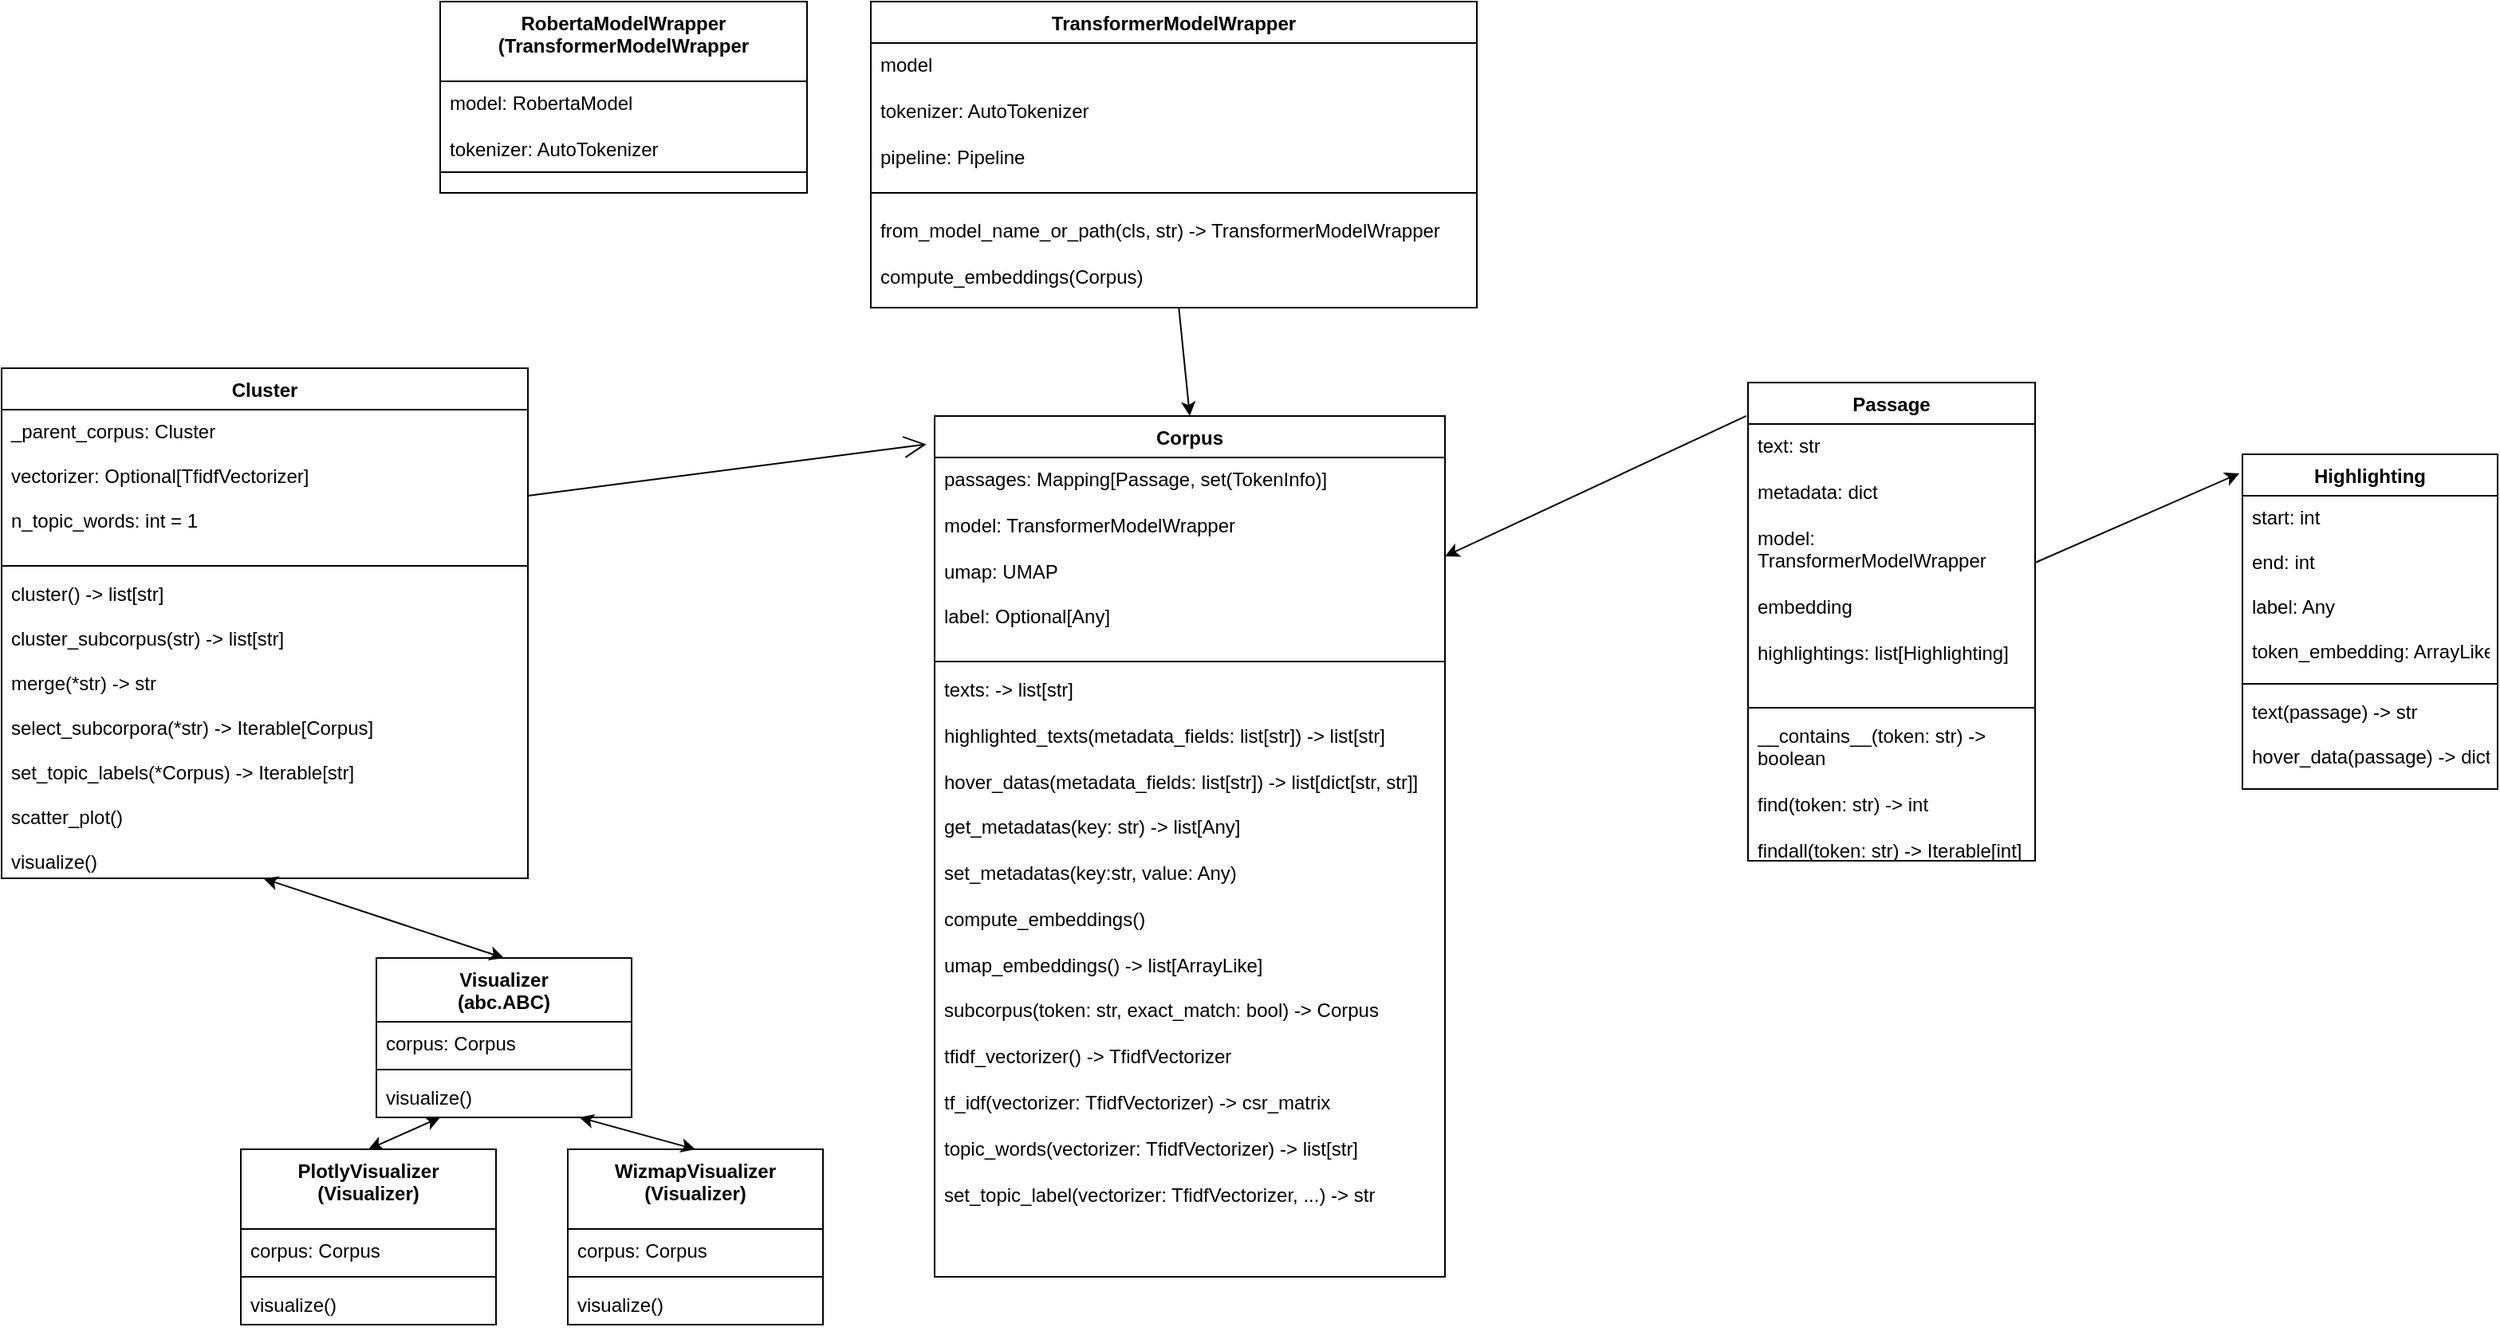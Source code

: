 <mxfile>
    <diagram name="Page-1" id="WdzBy8PY2WdK5xbhbwvu">
        <mxGraphModel dx="2324" dy="1041" grid="1" gridSize="10" guides="1" tooltips="1" connect="1" arrows="1" fold="1" page="1" pageScale="1" pageWidth="827" pageHeight="1169" math="0" shadow="0">
            <root>
                <mxCell id="0"/>
                <mxCell id="1" parent="0"/>
                <mxCell id="2HnRrAS-3QfhMEqXhVYA-1" value="Corpus" style="swimlane;fontStyle=1;align=center;verticalAlign=top;childLayout=stackLayout;horizontal=1;startSize=26;horizontalStack=0;resizeParent=1;resizeParentMax=0;resizeLast=0;collapsible=1;marginBottom=0;whiteSpace=wrap;html=1;" parent="1" vertex="1">
                    <mxGeometry x="460" y="270" width="320" height="540" as="geometry"/>
                </mxCell>
                <mxCell id="2HnRrAS-3QfhMEqXhVYA-2" value="passages: Mapping[Passage, set(TokenInfo)]&lt;br&gt;&lt;br&gt;model: TransformerModelWrapper&lt;br&gt;&lt;br&gt;umap: UMAP&lt;br&gt;&lt;br&gt;label: Optional[Any]" style="text;strokeColor=none;fillColor=none;align=left;verticalAlign=top;spacingLeft=4;spacingRight=4;overflow=hidden;rotatable=0;points=[[0,0.5],[1,0.5]];portConstraint=eastwest;whiteSpace=wrap;html=1;" parent="2HnRrAS-3QfhMEqXhVYA-1" vertex="1">
                    <mxGeometry y="26" width="320" height="124" as="geometry"/>
                </mxCell>
                <mxCell id="2HnRrAS-3QfhMEqXhVYA-3" value="" style="line;strokeWidth=1;fillColor=none;align=left;verticalAlign=middle;spacingTop=-1;spacingLeft=3;spacingRight=3;rotatable=0;labelPosition=right;points=[];portConstraint=eastwest;strokeColor=inherit;" parent="2HnRrAS-3QfhMEqXhVYA-1" vertex="1">
                    <mxGeometry y="150" width="320" height="8" as="geometry"/>
                </mxCell>
                <mxCell id="2HnRrAS-3QfhMEqXhVYA-4" value="&lt;div&gt;texts: -&amp;gt; list[str]&lt;/div&gt;&lt;div&gt;&lt;br&gt;&lt;/div&gt;&lt;div&gt;highlighted_texts(metadata_fields: list[str]) -&amp;gt; list[str]&lt;/div&gt;&lt;div&gt;&lt;br&gt;&lt;/div&gt;&lt;div&gt;hover_datas(metadata_fields: list[str]) -&amp;gt; list[dict[str, str]]&lt;/div&gt;&lt;div&gt;&lt;br&gt;&lt;/div&gt;&lt;div&gt;get_metadatas(key: str) -&amp;gt; list[Any]&lt;/div&gt;&lt;div&gt;&lt;br&gt;&lt;/div&gt;&lt;div&gt;set_metadatas(key:str, value: Any)&lt;/div&gt;&lt;div&gt;&lt;br&gt;&lt;/div&gt;&lt;div&gt;compute_embeddings()&lt;/div&gt;&lt;div&gt;&lt;br&gt;&lt;/div&gt;&lt;div&gt;umap_embeddings() -&amp;gt; list[ArrayLike]&lt;/div&gt;&lt;div&gt;&lt;br&gt;&lt;/div&gt;&lt;div&gt;subcorpus(token: str, exact_match: bool) -&amp;gt; Corpus&lt;/div&gt;&lt;div&gt;&lt;br&gt;&lt;/div&gt;&lt;div&gt;tfidf_vectorizer() -&amp;gt; TfidfVectorizer&lt;/div&gt;&lt;div&gt;&lt;br&gt;&lt;/div&gt;&lt;div&gt;tf_idf(vectorizer: TfidfVectorizer&lt;span style=&quot;background-color: initial;&quot;&gt;) -&amp;gt; csr_matrix&lt;/span&gt;&lt;/div&gt;&lt;div&gt;&lt;br&gt;&lt;/div&gt;&lt;div&gt;topic_words(vectorizer: TfidfVectorizer) -&amp;gt; list[str]&lt;/div&gt;&lt;div&gt;&lt;br&gt;&lt;/div&gt;&lt;div&gt;set_topic_label(vectorizer: TfidfVectorizer, ...) -&amp;gt; str&lt;/div&gt;&lt;div&gt;&lt;br&gt;&lt;/div&gt;" style="text;strokeColor=none;fillColor=none;align=left;verticalAlign=top;spacingLeft=4;spacingRight=4;overflow=hidden;rotatable=0;points=[[0,0.5],[1,0.5]];portConstraint=eastwest;whiteSpace=wrap;html=1;" parent="2HnRrAS-3QfhMEqXhVYA-1" vertex="1">
                    <mxGeometry y="158" width="320" height="382" as="geometry"/>
                </mxCell>
                <mxCell id="2HnRrAS-3QfhMEqXhVYA-6" value="Passage" style="swimlane;fontStyle=1;align=center;verticalAlign=top;childLayout=stackLayout;horizontal=1;startSize=26;horizontalStack=0;resizeParent=1;resizeParentMax=0;resizeLast=0;collapsible=1;marginBottom=0;whiteSpace=wrap;html=1;" parent="1" vertex="1">
                    <mxGeometry x="970" y="249" width="180" height="300" as="geometry"/>
                </mxCell>
                <mxCell id="2HnRrAS-3QfhMEqXhVYA-7" value="&lt;div&gt;text: str&lt;/div&gt;&lt;div&gt;&lt;br&gt;&lt;/div&gt;&lt;div&gt;metadata: dict&lt;/div&gt;&lt;div&gt;&lt;br&gt;&lt;/div&gt;&lt;div&gt;model:&amp;nbsp;&lt;/div&gt;&lt;span style=&quot;border-color: var(--border-color); text-align: center;&quot;&gt;TransformerModelWrapper&lt;/span&gt;&lt;div style=&quot;border-color: var(--border-color);&quot;&gt;&lt;br&gt;&lt;/div&gt;&lt;div&gt;embedding&lt;br&gt;&lt;/div&gt;&lt;div&gt;&lt;br&gt;&lt;/div&gt;&lt;div&gt;highlightings: list[Highlighting]&lt;/div&gt;" style="text;strokeColor=none;fillColor=none;align=left;verticalAlign=top;spacingLeft=4;spacingRight=4;overflow=hidden;rotatable=0;points=[[0,0.5],[1,0.5]];portConstraint=eastwest;whiteSpace=wrap;html=1;" parent="2HnRrAS-3QfhMEqXhVYA-6" vertex="1">
                    <mxGeometry y="26" width="180" height="174" as="geometry"/>
                </mxCell>
                <mxCell id="2HnRrAS-3QfhMEqXhVYA-8" value="" style="line;strokeWidth=1;fillColor=none;align=left;verticalAlign=middle;spacingTop=-1;spacingLeft=3;spacingRight=3;rotatable=0;labelPosition=right;points=[];portConstraint=eastwest;strokeColor=inherit;" parent="2HnRrAS-3QfhMEqXhVYA-6" vertex="1">
                    <mxGeometry y="200" width="180" height="8" as="geometry"/>
                </mxCell>
                <mxCell id="2HnRrAS-3QfhMEqXhVYA-9" value="&lt;div&gt;__contains__(token: str) -&amp;gt; boolean&lt;/div&gt;&lt;div&gt;&lt;br&gt;&lt;/div&gt;&lt;div&gt;find(token: str) -&amp;gt; int&lt;/div&gt;&lt;div&gt;&lt;br&gt;&lt;/div&gt;&lt;div&gt;findall(token: str) -&amp;gt; Iterable[int]&lt;/div&gt;&lt;div&gt;&lt;br&gt;&lt;/div&gt;" style="text;strokeColor=none;fillColor=none;align=left;verticalAlign=top;spacingLeft=4;spacingRight=4;overflow=hidden;rotatable=0;points=[[0,0.5],[1,0.5]];portConstraint=eastwest;whiteSpace=wrap;html=1;" parent="2HnRrAS-3QfhMEqXhVYA-6" vertex="1">
                    <mxGeometry y="208" width="180" height="92" as="geometry"/>
                </mxCell>
                <mxCell id="2HnRrAS-3QfhMEqXhVYA-10" value="TransformerModelWrapper" style="swimlane;fontStyle=1;align=center;verticalAlign=top;childLayout=stackLayout;horizontal=1;startSize=26;horizontalStack=0;resizeParent=1;resizeParentMax=0;resizeLast=0;collapsible=1;marginBottom=0;whiteSpace=wrap;html=1;" parent="1" vertex="1">
                    <mxGeometry x="420" y="10" width="380" height="192" as="geometry"/>
                </mxCell>
                <mxCell id="2HnRrAS-3QfhMEqXhVYA-11" value="&lt;div&gt;model&lt;br&gt;&lt;br&gt;&lt;/div&gt;&lt;div&gt;tokenizer: AutoTokenizer&lt;/div&gt;&lt;div&gt;&lt;br&gt;&lt;/div&gt;&lt;div&gt;pipeline: Pipeline&lt;/div&gt;" style="text;strokeColor=none;fillColor=none;align=left;verticalAlign=top;spacingLeft=4;spacingRight=4;overflow=hidden;rotatable=0;points=[[0,0.5],[1,0.5]];portConstraint=eastwest;whiteSpace=wrap;html=1;" parent="2HnRrAS-3QfhMEqXhVYA-10" vertex="1">
                    <mxGeometry y="26" width="380" height="84" as="geometry"/>
                </mxCell>
                <mxCell id="2HnRrAS-3QfhMEqXhVYA-12" value="" style="line;strokeWidth=1;fillColor=none;align=left;verticalAlign=middle;spacingTop=-1;spacingLeft=3;spacingRight=3;rotatable=0;labelPosition=right;points=[];portConstraint=eastwest;strokeColor=inherit;" parent="2HnRrAS-3QfhMEqXhVYA-10" vertex="1">
                    <mxGeometry y="110" width="380" height="20" as="geometry"/>
                </mxCell>
                <mxCell id="2HnRrAS-3QfhMEqXhVYA-13" value="from_model_name_or_path(cls, str) -&amp;gt; TransformerModelWrapper&lt;br&gt;&lt;br&gt;&lt;div&gt;compute_embeddings(Corpus)&lt;/div&gt;" style="text;strokeColor=none;fillColor=none;align=left;verticalAlign=top;spacingLeft=4;spacingRight=4;overflow=hidden;rotatable=0;points=[[0,0.5],[1,0.5]];portConstraint=eastwest;whiteSpace=wrap;html=1;" parent="2HnRrAS-3QfhMEqXhVYA-10" vertex="1">
                    <mxGeometry y="130" width="380" height="62" as="geometry"/>
                </mxCell>
                <mxCell id="2HnRrAS-3QfhMEqXhVYA-22" value="RobertaModelWrapper&lt;br&gt;(TransformerModelWrapper" style="swimlane;fontStyle=1;align=center;verticalAlign=top;childLayout=stackLayout;horizontal=1;startSize=50;horizontalStack=0;resizeParent=1;resizeParentMax=0;resizeLast=0;collapsible=1;marginBottom=0;whiteSpace=wrap;html=1;" parent="1" vertex="1">
                    <mxGeometry x="150" y="10" width="230" height="120" as="geometry"/>
                </mxCell>
                <mxCell id="2HnRrAS-3QfhMEqXhVYA-23" value="&lt;div&gt;model: RobertaModel&lt;/div&gt;&lt;div&gt;&lt;br&gt;&lt;/div&gt;&lt;div&gt;tokenizer: AutoTokenizer&lt;br&gt;&lt;/div&gt;" style="text;strokeColor=none;fillColor=none;align=left;verticalAlign=top;spacingLeft=4;spacingRight=4;overflow=hidden;rotatable=0;points=[[0,0.5],[1,0.5]];portConstraint=eastwest;whiteSpace=wrap;html=1;" parent="2HnRrAS-3QfhMEqXhVYA-22" vertex="1">
                    <mxGeometry y="50" width="230" height="44" as="geometry"/>
                </mxCell>
                <mxCell id="2HnRrAS-3QfhMEqXhVYA-24" value="" style="line;strokeWidth=1;fillColor=none;align=left;verticalAlign=middle;spacingTop=-1;spacingLeft=3;spacingRight=3;rotatable=0;labelPosition=right;points=[];portConstraint=eastwest;strokeColor=inherit;" parent="2HnRrAS-3QfhMEqXhVYA-22" vertex="1">
                    <mxGeometry y="94" width="230" height="26" as="geometry"/>
                </mxCell>
                <mxCell id="2HnRrAS-3QfhMEqXhVYA-27" value="" style="curved=1;endArrow=classic;html=1;rounded=0;entryX=1;entryY=0.5;entryDx=0;entryDy=0;exitX=-0.006;exitY=-0.029;exitDx=0;exitDy=0;exitPerimeter=0;" parent="1" source="2HnRrAS-3QfhMEqXhVYA-7" target="2HnRrAS-3QfhMEqXhVYA-2" edge="1">
                    <mxGeometry width="50" height="50" relative="1" as="geometry">
                        <mxPoint x="430" y="380" as="sourcePoint"/>
                        <mxPoint x="480" y="330" as="targetPoint"/>
                    </mxGeometry>
                </mxCell>
                <mxCell id="6" value="" style="curved=1;endArrow=classic;html=1;entryX=0.5;entryY=0;entryDx=0;entryDy=0;" parent="1" source="2HnRrAS-3QfhMEqXhVYA-13" target="2HnRrAS-3QfhMEqXhVYA-1" edge="1">
                    <mxGeometry width="50" height="50" relative="1" as="geometry">
                        <mxPoint x="500" y="580" as="sourcePoint"/>
                        <mxPoint x="550" y="530" as="targetPoint"/>
                    </mxGeometry>
                </mxCell>
                <mxCell id="13" value="Visualizer&#10;(abc.ABC)" style="swimlane;fontStyle=1;align=center;verticalAlign=top;childLayout=stackLayout;horizontal=1;startSize=40;horizontalStack=0;resizeParent=1;resizeParentMax=0;resizeLast=0;collapsible=1;marginBottom=0;" parent="1" vertex="1">
                    <mxGeometry x="110" y="610" width="160" height="100" as="geometry"/>
                </mxCell>
                <mxCell id="14" value="corpus: Corpus" style="text;strokeColor=none;fillColor=none;align=left;verticalAlign=top;spacingLeft=4;spacingRight=4;overflow=hidden;rotatable=0;points=[[0,0.5],[1,0.5]];portConstraint=eastwest;" parent="13" vertex="1">
                    <mxGeometry y="40" width="160" height="26" as="geometry"/>
                </mxCell>
                <mxCell id="15" value="" style="line;strokeWidth=1;fillColor=none;align=left;verticalAlign=middle;spacingTop=-1;spacingLeft=3;spacingRight=3;rotatable=0;labelPosition=right;points=[];portConstraint=eastwest;strokeColor=inherit;" parent="13" vertex="1">
                    <mxGeometry y="66" width="160" height="8" as="geometry"/>
                </mxCell>
                <mxCell id="16" value="visualize()" style="text;strokeColor=none;fillColor=none;align=left;verticalAlign=top;spacingLeft=4;spacingRight=4;overflow=hidden;rotatable=0;points=[[0,0.5],[1,0.5]];portConstraint=eastwest;" parent="13" vertex="1">
                    <mxGeometry y="74" width="160" height="26" as="geometry"/>
                </mxCell>
                <mxCell id="18" value="WizmapVisualizer&#10;(Visualizer)" style="swimlane;fontStyle=1;align=center;verticalAlign=top;childLayout=stackLayout;horizontal=1;startSize=50;horizontalStack=0;resizeParent=1;resizeParentMax=0;resizeLast=0;collapsible=1;marginBottom=0;" parent="1" vertex="1">
                    <mxGeometry x="230" y="730" width="160" height="110" as="geometry"/>
                </mxCell>
                <mxCell id="19" value="corpus: Corpus" style="text;strokeColor=none;fillColor=none;align=left;verticalAlign=top;spacingLeft=4;spacingRight=4;overflow=hidden;rotatable=0;points=[[0,0.5],[1,0.5]];portConstraint=eastwest;" parent="18" vertex="1">
                    <mxGeometry y="50" width="160" height="26" as="geometry"/>
                </mxCell>
                <mxCell id="20" value="" style="line;strokeWidth=1;fillColor=none;align=left;verticalAlign=middle;spacingTop=-1;spacingLeft=3;spacingRight=3;rotatable=0;labelPosition=right;points=[];portConstraint=eastwest;strokeColor=inherit;" parent="18" vertex="1">
                    <mxGeometry y="76" width="160" height="8" as="geometry"/>
                </mxCell>
                <mxCell id="21" value="visualize()" style="text;strokeColor=none;fillColor=none;align=left;verticalAlign=top;spacingLeft=4;spacingRight=4;overflow=hidden;rotatable=0;points=[[0,0.5],[1,0.5]];portConstraint=eastwest;" parent="18" vertex="1">
                    <mxGeometry y="84" width="160" height="26" as="geometry"/>
                </mxCell>
                <mxCell id="23" value="Highlighting" style="swimlane;fontStyle=1;align=center;verticalAlign=top;childLayout=stackLayout;horizontal=1;startSize=26;horizontalStack=0;resizeParent=1;resizeParentMax=0;resizeLast=0;collapsible=1;marginBottom=0;" parent="1" vertex="1">
                    <mxGeometry x="1280" y="294" width="160" height="210" as="geometry"/>
                </mxCell>
                <mxCell id="24" value="start: int&#10;&#10;end: int&#10;&#10;label: Any&#10;&#10;token_embedding: ArrayLike" style="text;strokeColor=none;fillColor=none;align=left;verticalAlign=top;spacingLeft=4;spacingRight=4;overflow=hidden;rotatable=0;points=[[0,0.5],[1,0.5]];portConstraint=eastwest;" parent="23" vertex="1">
                    <mxGeometry y="26" width="160" height="114" as="geometry"/>
                </mxCell>
                <mxCell id="25" value="" style="line;strokeWidth=1;fillColor=none;align=left;verticalAlign=middle;spacingTop=-1;spacingLeft=3;spacingRight=3;rotatable=0;labelPosition=right;points=[];portConstraint=eastwest;strokeColor=inherit;" parent="23" vertex="1">
                    <mxGeometry y="140" width="160" height="8" as="geometry"/>
                </mxCell>
                <mxCell id="26" value="text(passage) -&gt; str&#10;&#10;hover_data(passage) -&gt; dict" style="text;strokeColor=none;fillColor=none;align=left;verticalAlign=top;spacingLeft=4;spacingRight=4;overflow=hidden;rotatable=0;points=[[0,0.5],[1,0.5]];portConstraint=eastwest;" parent="23" vertex="1">
                    <mxGeometry y="148" width="160" height="62" as="geometry"/>
                </mxCell>
                <mxCell id="27" value="" style="curved=1;endArrow=classic;html=1;entryX=-0.012;entryY=0.057;entryDx=0;entryDy=0;entryPerimeter=0;exitX=1;exitY=0.5;exitDx=0;exitDy=0;" parent="1" source="2HnRrAS-3QfhMEqXhVYA-7" target="23" edge="1">
                    <mxGeometry width="50" height="50" relative="1" as="geometry">
                        <mxPoint x="400" y="430" as="sourcePoint"/>
                        <mxPoint x="450" y="380" as="targetPoint"/>
                    </mxGeometry>
                </mxCell>
                <mxCell id="28" value="Cluster" style="swimlane;fontStyle=1;align=center;verticalAlign=top;childLayout=stackLayout;horizontal=1;startSize=26;horizontalStack=0;resizeParent=1;resizeParentMax=0;resizeLast=0;collapsible=1;marginBottom=0;" parent="1" vertex="1">
                    <mxGeometry x="-125" y="240" width="330" height="320" as="geometry"/>
                </mxCell>
                <mxCell id="29" value="_parent_corpus: Cluster&#10;&#10;vectorizer: Optional[TfidfVectorizer]&#10;&#10;n_topic_words: int = 1" style="text;strokeColor=none;fillColor=none;align=left;verticalAlign=top;spacingLeft=4;spacingRight=4;overflow=hidden;rotatable=0;points=[[0,0.5],[1,0.5]];portConstraint=eastwest;" parent="28" vertex="1">
                    <mxGeometry y="26" width="330" height="94" as="geometry"/>
                </mxCell>
                <mxCell id="30" value="" style="line;strokeWidth=1;fillColor=none;align=left;verticalAlign=middle;spacingTop=-1;spacingLeft=3;spacingRight=3;rotatable=0;labelPosition=right;points=[];portConstraint=eastwest;strokeColor=inherit;" parent="28" vertex="1">
                    <mxGeometry y="120" width="330" height="8" as="geometry"/>
                </mxCell>
                <mxCell id="31" value="cluster() -&gt; list[str]&#10;&#10;cluster_subcorpus(str) -&gt; list[str]&#10;&#10;merge(*str) -&gt; str&#10;&#10;select_subcorpora(*str) -&gt; Iterable[Corpus]&#10;&#10;set_topic_labels(*Corpus) -&gt; Iterable[str]&#10;&#10;scatter_plot()&#10;&#10;visualize()" style="text;strokeColor=none;fillColor=none;align=left;verticalAlign=top;spacingLeft=4;spacingRight=4;overflow=hidden;rotatable=0;points=[[0,0.5],[1,0.5]];portConstraint=eastwest;" parent="28" vertex="1">
                    <mxGeometry y="128" width="330" height="192" as="geometry"/>
                </mxCell>
                <mxCell id="34" value="" style="endArrow=open;endFill=1;endSize=12;html=1;exitX=1;exitY=0.25;exitDx=0;exitDy=0;entryX=-0.016;entryY=-0.067;entryDx=0;entryDy=0;entryPerimeter=0;" edge="1" parent="1" source="28" target="2HnRrAS-3QfhMEqXhVYA-2">
                    <mxGeometry width="160" relative="1" as="geometry">
                        <mxPoint x="270" y="470" as="sourcePoint"/>
                        <mxPoint x="430" y="470" as="targetPoint"/>
                    </mxGeometry>
                </mxCell>
                <mxCell id="35" value="PlotlyVisualizer&#10;(Visualizer)" style="swimlane;fontStyle=1;align=center;verticalAlign=top;childLayout=stackLayout;horizontal=1;startSize=50;horizontalStack=0;resizeParent=1;resizeParentMax=0;resizeLast=0;collapsible=1;marginBottom=0;" vertex="1" parent="1">
                    <mxGeometry x="25" y="730" width="160" height="110" as="geometry"/>
                </mxCell>
                <mxCell id="36" value="corpus: Corpus" style="text;strokeColor=none;fillColor=none;align=left;verticalAlign=top;spacingLeft=4;spacingRight=4;overflow=hidden;rotatable=0;points=[[0,0.5],[1,0.5]];portConstraint=eastwest;" vertex="1" parent="35">
                    <mxGeometry y="50" width="160" height="26" as="geometry"/>
                </mxCell>
                <mxCell id="37" value="" style="line;strokeWidth=1;fillColor=none;align=left;verticalAlign=middle;spacingTop=-1;spacingLeft=3;spacingRight=3;rotatable=0;labelPosition=right;points=[];portConstraint=eastwest;strokeColor=inherit;" vertex="1" parent="35">
                    <mxGeometry y="76" width="160" height="8" as="geometry"/>
                </mxCell>
                <mxCell id="38" value="visualize()" style="text;strokeColor=none;fillColor=none;align=left;verticalAlign=top;spacingLeft=4;spacingRight=4;overflow=hidden;rotatable=0;points=[[0,0.5],[1,0.5]];portConstraint=eastwest;" vertex="1" parent="35">
                    <mxGeometry y="84" width="160" height="26" as="geometry"/>
                </mxCell>
                <mxCell id="40" value="" style="endArrow=classic;startArrow=classic;html=1;exitX=0.5;exitY=0;exitDx=0;exitDy=0;entryX=0.498;entryY=1.001;entryDx=0;entryDy=0;entryPerimeter=0;" edge="1" parent="1" source="13" target="31">
                    <mxGeometry width="50" height="50" relative="1" as="geometry">
                        <mxPoint x="130" y="590" as="sourcePoint"/>
                        <mxPoint x="180" y="540" as="targetPoint"/>
                    </mxGeometry>
                </mxCell>
                <mxCell id="41" value="" style="endArrow=classic;startArrow=classic;html=1;exitX=0.5;exitY=0;exitDx=0;exitDy=0;" edge="1" parent="1" source="35">
                    <mxGeometry width="50" height="50" relative="1" as="geometry">
                        <mxPoint x="130" y="590" as="sourcePoint"/>
                        <mxPoint x="150" y="710" as="targetPoint"/>
                    </mxGeometry>
                </mxCell>
                <mxCell id="42" value="" style="endArrow=classic;startArrow=classic;html=1;exitX=0.5;exitY=0;exitDx=0;exitDy=0;" edge="1" parent="1" source="18" target="16">
                    <mxGeometry width="50" height="50" relative="1" as="geometry">
                        <mxPoint x="130" y="590" as="sourcePoint"/>
                        <mxPoint x="180" y="540" as="targetPoint"/>
                    </mxGeometry>
                </mxCell>
            </root>
        </mxGraphModel>
    </diagram>
</mxfile>